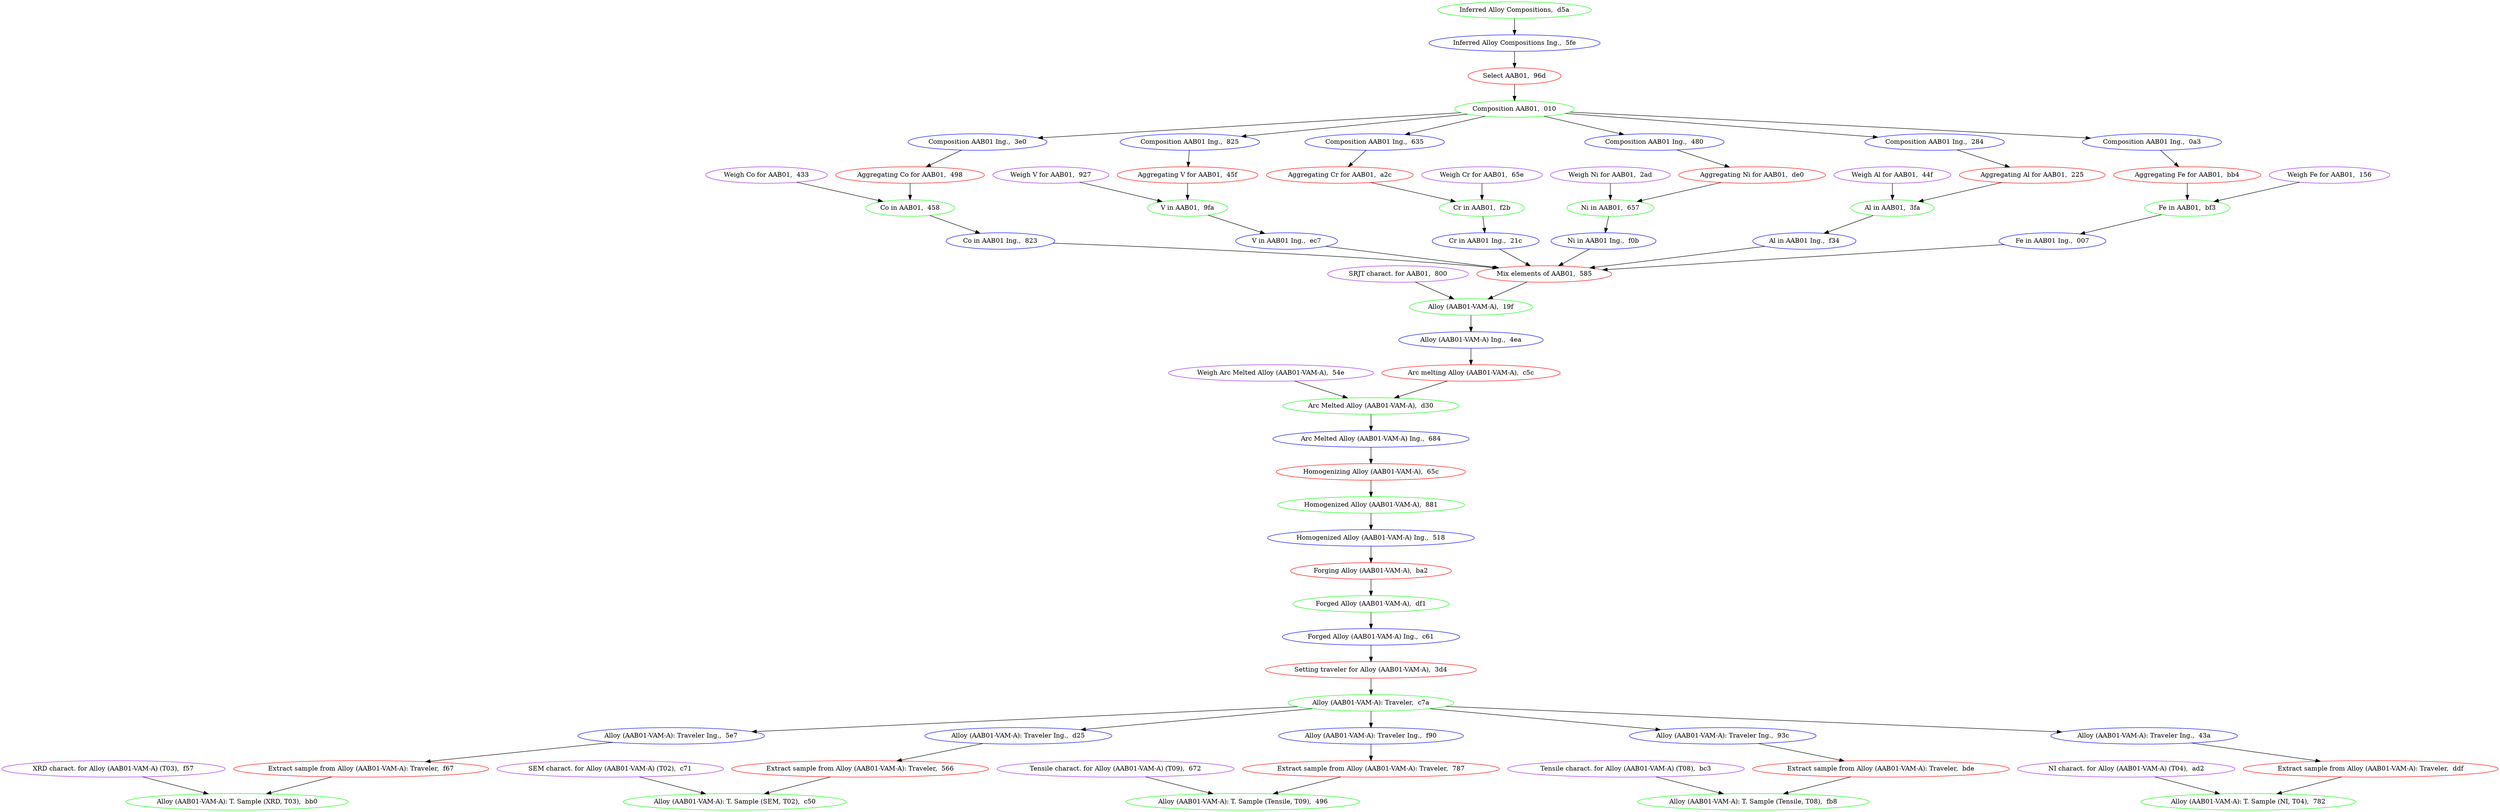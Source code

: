strict digraph "" {
	graph [bb="0,0,5443.9,1764"];
	node [label="\N",
		nodesep=0.4,
		ranksep=1
	];
	"Aggregating Fe for AAB01,  bb4"	 [color=red,
		height=0.5,
		pos="4763.7,1386",
		tags="{0: 'composition_id::AAB01', 1: 'batch::A', 2: 'fabrication_method::VAM'}",
		width=4.4593];
	"Fe in AAB01,  bf3"	 [color=green,
		height=0.5,
		pos="4763.7,1314",
		tags="{0: 'composition_id::AAB01', 1: 'batch::A', 2: 'fabrication_method::VAM'}",
		width=2.5817];
	"Aggregating Fe for AAB01,  bb4" -> "Fe in AAB01,  bf3"	 [pos="e,4763.7,1332.4 4763.7,1367.8 4763.7,1360.1 4763.7,1351 4763.7,1342.4"];
	"Fe in AAB01 Ing.,  007"	 [color=blue,
		height=0.5,
		pos="4469.7,1242",
		width=3.2317];
	"Fe in AAB01,  bf3" -> "Fe in AAB01 Ing.,  007"	 [pos="e,4531.9,1257.2 4706,1299.9 4659,1288.3 4592.3,1272 4541.8,1259.6"];
	"Mix elements of AAB01,  585"	 [color=red,
		height=0.5,
		pos="3362.7,1170",
		tags="{0: 'composition_id::AAB01', 1: 'batch::A', 2: 'fabrication_method::VAM'}",
		width=4.0802];
	"Fe in AAB01 Ing.,  007" -> "Mix elements of AAB01,  585"	 [pos="e,3492.8,1178.5 4362.3,1235 4161,1221.9 3727,1193.7 3502.9,1179.1"];
	"Al in AAB01 Ing.,  f34"	 [color=blue,
		height=0.5,
		pos="3928.7,1242",
		width=3.1233];
	"Al in AAB01 Ing.,  f34" -> "Mix elements of AAB01,  585"	 [pos="e,3465,1183 3840.6,1230.8 3742.2,1218.3 3582.6,1198 3475.2,1184.3"];
	"Alloy (AAB01-VAM-A),  19f"	 [color=green,
		height=0.5,
		pos="3203.7,1098",
		tags="{0: 'composition_id::AAB01', 1: 'batch::A', 2: 'fabrication_method::VAM'}",
		width=3.7372];
	"Mix elements of AAB01,  585" -> "Alloy (AAB01-VAM-A),  19f"	 [pos="e,3241.9,1115.3 3324.2,1152.6 3302.3,1142.6 3274.5,1130.1 3251.2,1119.5"];
	"Alloy (AAB01-VAM-A) Ing.,  4ea"	 [color=blue,
		height=0.5,
		pos="3203.7,1026",
		width=4.3691];
	"Alloy (AAB01-VAM-A),  19f" -> "Alloy (AAB01-VAM-A) Ing.,  4ea"	 [pos="e,3203.7,1044.4 3203.7,1079.8 3203.7,1072.1 3203.7,1063 3203.7,1054.4"];
	"Arc melting Alloy (AAB01-VAM-A),  c5c"	 ["Argon Pressure"="Argon Pressure, 850-900",
		Diffusion="Diffusion, Before Each Melt",
		"Ingot Location"="Ingot Location, 3.0 dimensionless",
		"Initial Purging Times"="Initial Purging Times, 3.0 hour",
		"Vacuum Before Melt"="Vacuum Before Melt, 5e-05 dimensionless",
		color=red,
		height=0.5,
		pos="3203.7,954",
		tags="{0: 'composition_id::AAB01', 1: 'batch::A', 2: 'fabrication_method::VAM', 3: 'start_date::2022-11-03', 4: 'finish_date::2022-11-05', \
5: 'time_spent::3', 6: 'Full Ingot::7::175', 7: 'Full Ingot::6::145', 8: 'Full Ingot::5::145', 9: 'Full Ingot::4::145', 10: 'Full \
Ingot::3::145', 11: 'Full Ingot::2::145', 12: 'Full Ingot::1::110', 13: '3 Part Sections::3::110', 14: '3 Part Sections::2::90', \
15: '3 Part Sections::1::90'}",
		width=5.3981];
	"Alloy (AAB01-VAM-A) Ing.,  4ea" -> "Arc melting Alloy (AAB01-VAM-A),  c5c"	 [pos="e,3203.7,972.41 3203.7,1007.8 3203.7,1000.1 3203.7,990.97 3203.7,982.42"];
	"Al in AAB01,  3fa"	 [color=green,
		height=0.5,
		pos="4120.7,1314",
		tags="{0: 'composition_id::AAB01', 1: 'batch::A', 2: 'fabrication_method::VAM'}",
		width=2.5276];
	"Al in AAB01,  3fa" -> "Al in AAB01 Ing.,  f34"	 [pos="e,3972.9,1258.6 4078.1,1298 4049.9,1287.4 4012.7,1273.5 3982.4,1262.1"];
	"Alloy (AAB01-VAM-A): Traveler Ing.,  5e7"	 [color=blue,
		height=0.5,
		pos="1459.7,162",
		width=5.6509];
	"Extract sample from Alloy (AAB01-VAM-A): Traveler,  f67"	 [color=red,
		height=0.5,
		pos="783.73,90",
		tags="{0: 'composition_id::AAB01', 1: 'batch::A', 2: 'fabrication_method::VAM'}",
		width=7.7271];
	"Alloy (AAB01-VAM-A): Traveler Ing.,  5e7" -> "Extract sample from Alloy (AAB01-VAM-A): Traveler,  f67"	 [pos="e,928.31,105.4 1329.4,148.12 1217.7,136.23 1056.7,119.08 938.53,106.49"];
	"Alloy (AAB01-VAM-A): T. Sample (XRD, T03),  bb0"	 [color=green,
		height=0.5,
		pos="513.73,18",
		tags="{0: 'composition_id::AAB01', 1: 'batch::A', 2: 'fabrication_method::VAM'}",
		width=6.7341];
	"Extract sample from Alloy (AAB01-VAM-A): Traveler,  f67" -> "Alloy (AAB01-VAM-A): T. Sample (XRD, T03),  bb0"	 [pos="e,578.79,35.35 718.02,72.479 678.94,62.058 629.24,48.802 588.64,37.976"];
	"Alloy (AAB01-VAM-A): Traveler,  c7a"	 [color=green,
		height=0.5,
		pos="2985.7,234",
		tags="{0: 'composition_id::AAB01', 1: 'batch::A', 2: 'fabrication_method::VAM'}",
		width=5.019];
	"Alloy (AAB01-VAM-A): Traveler,  c7a" -> "Alloy (AAB01-VAM-A): Traveler Ing.,  5e7"	 [pos="e,1639.5,170.48 2822.4,226.29 2537.7,212.86 1952,185.23 1649.7,170.96"];
	"Alloy (AAB01-VAM-A): Traveler Ing.,  d25"	 [color=blue,
		height=0.5,
		pos="2216.7,162",
		width=5.6689];
	"Alloy (AAB01-VAM-A): Traveler,  c7a" -> "Alloy (AAB01-VAM-A): Traveler Ing.,  d25"	 [pos="e,2356.8,175.11 2854,221.66 2718.7,209 2508.5,189.32 2366.9,176.06"];
	"Alloy (AAB01-VAM-A): Traveler Ing.,  f90"	 [color=blue,
		height=0.5,
		pos="2985.7,162",
		width=5.5967];
	"Alloy (AAB01-VAM-A): Traveler,  c7a" -> "Alloy (AAB01-VAM-A): Traveler Ing.,  f90"	 [pos="e,2985.7,180.41 2985.7,215.83 2985.7,208.13 2985.7,198.97 2985.7,190.42"];
	"Alloy (AAB01-VAM-A): Traveler Ing.,  93c"	 [color=blue,
		height=0.5,
		pos="3752.7,162",
		width=5.6509];
	"Alloy (AAB01-VAM-A): Traveler,  c7a" -> "Alloy (AAB01-VAM-A): Traveler Ing.,  93c"	 [pos="e,3612.9,175.13 3117.6,221.62 3252.5,208.96 3461.7,189.32 3602.8,176.07"];
	"Alloy (AAB01-VAM-A): Traveler Ing.,  43a"	 [color=blue,
		height=0.5,
		pos="4671.7,162",
		width=5.6509];
	"Alloy (AAB01-VAM-A): Traveler,  c7a" -> "Alloy (AAB01-VAM-A): Traveler Ing.,  43a"	 [pos="e,4488.3,169.83 3152,226.9 3465.9,213.49 4144.1,184.53 4478,170.27"];
	"Extract sample from Alloy (AAB01-VAM-A): Traveler,  566"	 [color=red,
		height=0.5,
		pos="1871.7,90",
		tags="{0: 'composition_id::AAB01', 1: 'batch::A', 2: 'fabrication_method::VAM'}",
		width=7.7813];
	"Alloy (AAB01-VAM-A): Traveler Ing.,  d25" -> "Extract sample from Alloy (AAB01-VAM-A): Traveler,  566"	 [pos="e,1954.2,107.21 2137.1,145.39 2085.5,134.62 2018.1,120.55 1964.1,109.28"];
	"Extract sample from Alloy (AAB01-VAM-A): Traveler,  787"	 [color=red,
		height=0.5,
		pos="2985.7,90",
		tags="{0: 'composition_id::AAB01', 1: 'batch::A', 2: 'fabrication_method::VAM'}",
		width=7.7813];
	"Alloy (AAB01-VAM-A): Traveler Ing.,  f90" -> "Extract sample from Alloy (AAB01-VAM-A): Traveler,  787"	 [pos="e,2985.7,108.41 2985.7,143.83 2985.7,136.13 2985.7,126.97 2985.7,118.42"];
	"Extract sample from Alloy (AAB01-VAM-A): Traveler,  bde"	 [color=red,
		height=0.5,
		pos="4097.7,90",
		tags="{0: 'composition_id::AAB01', 1: 'batch::A', 2: 'fabrication_method::VAM'}",
		width=7.7813];
	"Alloy (AAB01-VAM-A): Traveler Ing.,  93c" -> "Extract sample from Alloy (AAB01-VAM-A): Traveler,  bde"	 [pos="e,4015.2,107.21 3832.3,145.39 3883.9,134.62 3951.4,120.55 4005.3,109.28"];
	"Extract sample from Alloy (AAB01-VAM-A): Traveler,  ddf"	 [color=red,
		height=0.5,
		pos="5165.7,90",
		tags="{0: 'composition_id::AAB01', 1: 'batch::A', 2: 'fabrication_method::VAM'}",
		width=7.7271];
	"Alloy (AAB01-VAM-A): Traveler Ing.,  43a" -> "Extract sample from Alloy (AAB01-VAM-A): Traveler,  ddf"	 [pos="e,5052.5,106.5 4777.4,146.6 4855,135.29 4960.7,119.89 5042.2,108.01"];
	"Alloy (AAB01-VAM-A): T. Sample (SEM, T02),  c50"	 [color=green,
		height=0.5,
		pos="1598.7,18",
		tags="{0: 'composition_id::AAB01', 1: 'batch::A', 2: 'fabrication_method::VAM'}",
		width=6.7702];
	"Extract sample from Alloy (AAB01-VAM-A): Traveler,  566" -> "Alloy (AAB01-VAM-A): T. Sample (SEM, T02),  c50"	 [pos="e,1664.5,35.35 1805.3,72.479 1765.7,62.036 1715.3,48.746 1674.2,37.907"];
	"Alloy (AAB01-VAM-A): T. Sample (Tensile, T09),  496"	 [color=green,
		height=0.5,
		pos="2706.7,18",
		tags="{0: 'composition_id::AAB01', 1: 'batch::A', 2: 'fabrication_method::VAM'}",
		width=7.0771];
	"Extract sample from Alloy (AAB01-VAM-A): Traveler,  787" -> "Alloy (AAB01-VAM-A): T. Sample (Tensile, T09),  496"	 [pos="e,2774.4,35.475 2917.8,72.479 2877.5,62.074 2826.2,48.844 2784.3,38.027"];
	"Alloy (AAB01-VAM-A): T. Sample (Tensile, T08),  fb8"	 [color=green,
		height=0.5,
		pos="3819.7,18",
		tags="{0: 'composition_id::AAB01', 1: 'batch::A', 2: 'fabrication_method::VAM'}",
		width=7.023];
	"Extract sample from Alloy (AAB01-VAM-A): Traveler,  bde" -> "Alloy (AAB01-VAM-A): T. Sample (Tensile, T08),  fb8"	 [pos="e,3887.2,35.475 4030.1,72.479 3989.9,62.074 3938.8,48.844 3897.1,38.027"];
	"Alloy (AAB01-VAM-A): T. Sample (NI, T04),  782"	 [color=green,
		height=0.5,
		pos="4898.7,18",
		tags="{0: 'composition_id::AAB01', 1: 'batch::A', 2: 'fabrication_method::VAM'}",
		width=6.4994];
	"Extract sample from Alloy (AAB01-VAM-A): Traveler,  ddf" -> "Alloy (AAB01-VAM-A): T. Sample (NI, T04),  782"	 [pos="e,4963.1,35.35 5100.8,72.479 5062.1,62.058 5013,48.802 4972.8,37.976"];
	"Composition AAB01 Ing.,  284"	 [color=blue,
		height=0.5,
		pos="4213.7,1458",
		width=4.2246];
	"Aggregating Al for AAB01,  225"	 [color=red,
		height=0.5,
		pos="4425.7,1386",
		tags="{0: 'composition_id::AAB01', 1: 'batch::A', 2: 'fabrication_method::VAM'}",
		width=4.4232];
	"Composition AAB01 Ing.,  284" -> "Aggregating Al for AAB01,  225"	 [pos="e,4375.1,1403.2 4264,1440.9 4294.4,1430.6 4333.3,1417.4 4365.4,1406.5"];
	"Aggregating Al for AAB01,  225" -> "Al in AAB01,  3fa"	 [pos="e,4179.5,1327.9 4356.9,1369.8 4306.8,1357.9 4239.3,1342 4189.3,1330.2"];
	"Composition AAB01,  010"	 [color=green,
		file_links="{0: '/srv/hemi01-j01/openmsimodel/examples/birdshot/data/AAB/VAM/A/AAB01/T01', 1: '/srv/hemi01-j01/openmsimodel/examples/birdshot/\
data/AAB/VAM/A/AAB01/T01/T05'}",
		height=0.5,
		pos="3298.7,1530",
		tags="{0: 'composition_id::AAB01', 1: 'batch::A', 2: 'fabrication_method::VAM', 3: 'Co::50', 4: 'Cr::10', 5: 'Fe::15', 6: 'Ni::15', 7: '\
V::10', 8: 'Al::0'}",
		width=3.6288];
	"Composition AAB01,  010" -> "Composition AAB01 Ing.,  284"	 [pos="e,4086.7,1468 3412.3,1521.1 3580.6,1507.8 3895.7,1483 4076.6,1468.8"];
	"Composition AAB01 Ing.,  3e0"	 [color=blue,
		height=0.5,
		pos="2127.7,1458",
		width=4.2066];
	"Composition AAB01,  010" -> "Composition AAB01 Ing.,  3e0"	 [pos="e,2262.7,1466.3 3179.2,1522.6 2962.8,1509.3 2506.9,1481.3 2273,1466.9"];
	"Composition AAB01 Ing.,  0a3"	 [color=blue,
		height=0.5,
		pos="4687.7,1458",
		width=4.2066];
	"Composition AAB01,  010" -> "Composition AAB01 Ing.,  0a3"	 [pos="e,4551.8,1466 3422.2,1524.1 3622.3,1514.5 4029.7,1494.6 4374.7,1476 4429.2,1473.1 4489.1,1469.7 4541.7,1466.6"];
	"Composition AAB01 Ing.,  825"	 [color=blue,
		height=0.5,
		pos="2590.7,1458",
		width=4.2246];
	"Composition AAB01,  010" -> "Composition AAB01 Ing.,  825"	 [pos="e,2706.2,1469.7 3193.5,1519.3 3066.2,1506.4 2852.1,1484.6 2716.3,1470.8"];
	"Composition AAB01 Ing.,  635"	 [color=blue,
		height=0.5,
		pos="2993.7,1458",
		width=4.2246];
	"Composition AAB01,  010" -> "Composition AAB01 Ing.,  635"	 [pos="e,3061.9,1474.1 3232.5,1514.4 3185.2,1503.2 3121.4,1488.1 3071.6,1476.4"];
	"Composition AAB01 Ing.,  480"	 [color=blue,
		height=0.5,
		pos="3603.7,1458",
		width=4.2246];
	"Composition AAB01,  010" -> "Composition AAB01 Ing.,  480"	 [pos="e,3535.6,1474.1 3364.9,1514.4 3412.2,1503.2 3476,1488.1 3525.8,1476.4"];
	"Aggregating Co for AAB01,  498"	 [color=red,
		height=0.5,
		pos="1981.7,1386",
		tags="{0: 'composition_id::AAB01', 1: 'batch::A', 2: 'fabrication_method::VAM'}",
		width=4.4954];
	"Composition AAB01 Ing.,  3e0" -> "Aggregating Co for AAB01,  498"	 [pos="e,2017.6,1403.7 2092,1440.4 2072.3,1430.7 2047.6,1418.5 2026.6,1408.1"];
	"Composition AAB01 Ing.,  0a3" -> "Aggregating Fe for AAB01,  bb4"	 [pos="e,4744.8,1403.9 4706.9,1439.8 4716.2,1431.1 4727.4,1420.4 4737.4,1410.9"];
	"Aggregating V for AAB01,  45f"	 [color=red,
		height=0.5,
		pos="2586.7,1386",
		tags="{0: 'composition_id::AAB01', 1: 'batch::A', 2: 'fabrication_method::VAM'}",
		width=4.2607];
	"Composition AAB01 Ing.,  825" -> "Aggregating V for AAB01,  45f"	 [pos="e,2587.8,1404.4 2589.7,1439.8 2589.3,1432.1 2588.8,1423 2588.3,1414.4"];
	"Aggregating Cr for AAB01,  a2c"	 [color=red,
		height=0.5,
		pos="2917.7,1386",
		tags="{0: 'composition_id::AAB01', 1: 'batch::A', 2: 'fabrication_method::VAM'}",
		width=4.4413];
	"Composition AAB01 Ing.,  635" -> "Aggregating Cr for AAB01,  a2c"	 [pos="e,2936.6,1403.9 2974.6,1439.8 2965.3,1431.1 2954.1,1420.4 2944,1410.9"];
	"Aggregating Ni for AAB01,  de0"	 [color=red,
		height=0.5,
		pos="3815.7,1386",
		tags="{0: 'composition_id::AAB01', 1: 'batch::A', 2: 'fabrication_method::VAM'}",
		width=4.4413];
	"Composition AAB01 Ing.,  480" -> "Aggregating Ni for AAB01,  de0"	 [pos="e,3765.1,1403.2 3654,1440.9 3684.4,1430.6 3723.3,1417.4 3755.4,1406.5"];
	"Co in AAB01,  458"	 [color=green,
		height=0.5,
		pos="1981.7,1314",
		tags="{0: 'composition_id::AAB01', 1: 'batch::A', 2: 'fabrication_method::VAM'}",
		width=2.69];
	"Aggregating Co for AAB01,  498" -> "Co in AAB01,  458"	 [pos="e,1981.7,1332.4 1981.7,1367.8 1981.7,1360.1 1981.7,1351 1981.7,1342.4"];
	"V in AAB01,  9fa"	 [color=green,
		height=0.5,
		pos="2586.7,1314",
		tags="{0: 'composition_id::AAB01', 1: 'batch::A', 2: 'fabrication_method::VAM'}",
		width=2.4373];
	"Aggregating V for AAB01,  45f" -> "V in AAB01,  9fa"	 [pos="e,2586.7,1332.4 2586.7,1367.8 2586.7,1360.1 2586.7,1351 2586.7,1342.4"];
	"Cr in AAB01,  f2b"	 [color=green,
		height=0.5,
		pos="3226.7,1314",
		tags="{0: 'composition_id::AAB01', 1: 'batch::A', 2: 'fabrication_method::VAM'}",
		width=2.5817];
	"Aggregating Cr for AAB01,  a2c" -> "Cr in AAB01,  f2b"	 [pos="e,3167.1,1327.9 2987.5,1369.8 3038.2,1357.9 3106.6,1342 3157.3,1330.2"];
	"Ni in AAB01,  657"	 [color=green,
		height=0.5,
		pos="3506.7,1314",
		tags="{0: 'composition_id::AAB01', 1: 'batch::A', 2: 'fabrication_method::VAM'}",
		width=2.6359];
	"Aggregating Ni for AAB01,  de0" -> "Ni in AAB01,  657"	 [pos="e,3566.8,1328 3746,1369.8 3695.4,1358 3627.3,1342.1 3576.7,1330.3"];
	"NI charact. for Alloy (AAB01-VAM-A) (T04),  ad2"	 [color=purple,
		height=0.5,
		pos="4632.7,90",
		tags="{0: 'composition_id::AAB01', 1: 'batch::A', 2: 'fabrication_method::VAM'}",
		width=6.5897];
	"NI charact. for Alloy (AAB01-VAM-A) (T04),  ad2" -> "Alloy (AAB01-VAM-A): T. Sample (NI, T04),  782"	 [pos="e,4834.3,35.437 4696.8,72.663 4735.3,62.245 4784.4,48.946 4824.6,38.073"];
	"Co in AAB01 Ing.,  823"	 [color=blue,
		height=0.5,
		pos="2178.7,1242",
		width=3.2858];
	"Co in AAB01,  458" -> "Co in AAB01 Ing.,  823"	 [pos="e,2133,1258.7 2025.9,1297.8 2054.7,1287.3 2092.4,1273.5 2123.2,1262.3"];
	"Co in AAB01 Ing.,  823" -> "Mix elements of AAB01,  585"	 [pos="e,3259.6,1182.8 2294.5,1238.3 2485,1231.6 2876.4,1215.7 3206.7,1188 3220.6,1186.8 3235.2,1185.4 3249.6,1183.9"];
	"Select AAB01,  96d"	 [color=red,
		file_links="{0: '/srv/hemi01-j01/openmsimodel/examples/birdshot/data/AAB/VAM/A/AAB01/T01', 1: '/srv/hemi01-j01/openmsimodel/examples/birdshot/\
data/AAB/VAM/A/AAB01/T01/T05'}",
		height=0.5,
		pos="3298.7,1602",
		tags="{0: 'composition_id::AAB01', 1: 'batch::A', 2: 'fabrication_method::VAM', 3: 'Co::50', 4: 'Cr::10', 5: 'Fe::15', 6: 'Ni::15', 7: '\
V::10', 8: 'Al::0'}",
		width=2.8164];
	"Select AAB01,  96d" -> "Composition AAB01,  010"	 [pos="e,3298.7,1548.4 3298.7,1583.8 3298.7,1576.1 3298.7,1567 3298.7,1558.4"];
	"V in AAB01 Ing.,  ec7"	 [color=blue,
		height=0.5,
		pos="2801.7,1242",
		width=3.0872];
	"V in AAB01,  9fa" -> "V in AAB01 Ing.,  ec7"	 [pos="e,2753.3,1258.2 2632.6,1298.6 2665.1,1287.8 2708.8,1273.1 2743.7,1261.4"];
	"V in AAB01 Ing.,  ec7" -> "Mix elements of AAB01,  585"	 [pos="e,3260.9,1183.1 2889.1,1230.8 2986.5,1218.3 3144.3,1198 3250.7,1184.4"];
	"Ni in AAB01 Ing.,  f0b"	 [color=blue,
		height=0.5,
		pos="3491.7,1242",
		width=3.1775];
	"Ni in AAB01 Ing.,  f0b" -> "Mix elements of AAB01,  585"	 [pos="e,3394.6,1187.8 3460.5,1224.6 3443.3,1215 3421.8,1203 3403.4,1192.7"];
	"Ni in AAB01,  657" -> "Ni in AAB01 Ing.,  f0b"	 [pos="e,3495.6,1260.4 3502.9,1295.8 3501.3,1288.1 3499.4,1279 3497.6,1270.4"];
	"Cr in AAB01 Ing.,  21c"	 [color=blue,
		height=0.5,
		pos="3234.7,1242",
		width=3.2317];
	"Cr in AAB01 Ing.,  21c" -> "Mix elements of AAB01,  585"	 [pos="e,3331.1,1187.8 3265.7,1224.6 3282.8,1215 3304.1,1203 3322.4,1192.7"];
	"Cr in AAB01,  f2b" -> "Cr in AAB01 Ing.,  21c"	 [pos="e,3232.7,1260.4 3228.7,1295.8 3229.6,1288.1 3230.6,1279 3231.6,1270.4"];
	"Homogenizing Alloy (AAB01-VAM-A),  65c"	 [Atmosphere="Atmosphere, Ar",
		"Cooling Rate"="Cooling Rate, FC",
		Duration="Duration, 24.0 hour",
		Pressure="Pressure, 5.0 pascal",
		"Purging Sequence 1 Pressure"="Purging Sequence 1 Pressure, 4.4e-05 pascal",
		"Purging Sequence 2 Pressure"="Purging Sequence 2 Pressure, 3.7e-05 pascal",
		"Purging Sequence 3 Pressure"="Purging Sequence 3 Pressure, 1.8e-05 pascal",
		"Purging Sequence 4 Pressure"="Purging Sequence 4 Pressure, 1.8e-05 pascal",
		Temperature="Temperature, 1150.0 kelvin",
		color=red,
		height=0.5,
		pos="2985.7,738",
		tags="{0: 'composition_id::AAB01', 1: 'batch::A', 2: 'fabrication_method::VAM', 3: 'start_date::2022-11-05', 4: 'finish_date::2022-11-09', \
5: 'time_spent::6'}",
		width=5.7412];
	"Homogenized Alloy (AAB01-VAM-A),  881"	 [color=green,
		height=0.5,
		pos="2985.7,666",
		tags="{0: 'composition_id::AAB01', 1: 'batch::A', 2: 'fabrication_method::VAM'}",
		width=5.6689];
	"Homogenizing Alloy (AAB01-VAM-A),  65c" -> "Homogenized Alloy (AAB01-VAM-A),  881"	 [pos="e,2985.7,684.41 2985.7,719.83 2985.7,712.13 2985.7,702.97 2985.7,694.42"];
	"Homogenized Alloy (AAB01-VAM-A) Ing.,  518"	 [color=blue,
		height=0.5,
		pos="2985.7,594",
		width=6.2647];
	"Homogenized Alloy (AAB01-VAM-A),  881" -> "Homogenized Alloy (AAB01-VAM-A) Ing.,  518"	 [pos="e,2985.7,612.41 2985.7,647.83 2985.7,640.13 2985.7,630.97 2985.7,622.42"];
	"Forging Alloy (AAB01-VAM-A),  ba2"	 ["Maximum Load Step"="Maximum Load Step, 76.89 pascal",
		"Press Temperature"="Press Temperature, 390.0 kelvin",
		"Soak Time"="Soak Time, 30.0 minute",
		Temperature="Temperature, 1150.0 kelvin",
		color=red,
		height=0.5,
		pos="2985.7,522",
		tags="{0: 'composition_id::AAB01', 1: 'batch::A', 2: 'fabrication_method::VAM', 3: 'start_date::2022-11-08', 4: 'finish_date::2022-11-19', \
5: 'time_spent::7'}",
		width=4.8746];
	"Homogenized Alloy (AAB01-VAM-A) Ing.,  518" -> "Forging Alloy (AAB01-VAM-A),  ba2"	 [pos="e,2985.7,540.41 2985.7,575.83 2985.7,568.13 2985.7,558.97 2985.7,550.42"];
	"Arc Melted Alloy (AAB01-VAM-A),  d30"	 [color=green,
		height=0.5,
		pos="2985.7,882",
		tags="{0: 'composition_id::AAB01', 1: 'batch::A', 2: 'fabrication_method::VAM'}",
		width=5.344];
	"Arc melting Alloy (AAB01-VAM-A),  c5c" -> "Arc Melted Alloy (AAB01-VAM-A),  d30"	 [pos="e,3038.5,899.44 3151.2,936.66 3120.3,926.44 3081,913.45 3048.4,902.7"];
	"Arc Melted Alloy (AAB01-VAM-A) Ing.,  684"	 [color=blue,
		height=0.5,
		pos="2985.7,810",
		width=5.9398];
	"Arc Melted Alloy (AAB01-VAM-A),  d30" -> "Arc Melted Alloy (AAB01-VAM-A) Ing.,  684"	 [pos="e,2985.7,828.41 2985.7,863.83 2985.7,856.13 2985.7,846.97 2985.7,838.42"];
	"Arc Melted Alloy (AAB01-VAM-A) Ing.,  684" -> "Homogenizing Alloy (AAB01-VAM-A),  65c"	 [pos="e,2985.7,756.41 2985.7,791.83 2985.7,784.13 2985.7,774.97 2985.7,766.42"];
	"SRJT charact. for AAB01,  800"	 ["Avg. Corrected Hardness (Gpa)"="Avg. Corrected Hardness (Gpa), 2.67949162111111 gigapascal",
		"Avg. Corrected Modulus (Gpa)"="Avg. Corrected Modulus (Gpa), 194.270378133333 gigapascal",
		"Avg. Pile-up Ratio"="Avg. Pile-up Ratio, 91.1395333333333 dimensionless",
		"Avg. Raw Hardness (Gpa)"="Avg. Raw Hardness (Gpa), 2.94 gigapascal",
		"Avg. Raw Modulus (Gpa)"="Avg. Raw Modulus (Gpa), 213.155555555556 gigapascal",
		"Strain Rate Sensitivity Exponent"="Strain Rate Sensitivity Exponent, 0.0083582225418888 dimensionless",
		"Strain Rate Sensitivity Exponent Std. Dev."="Strain Rate Sensitivity Exponent Std. Dev., 0.0014108980951666 dimensionless",
		color=purple,
		height=0.5,
		pos="3044.7,1170",
		tags="{0: 'composition_id::AAB01', 1: 'batch::A', 2: 'fabrication_method::VAM'}",
		width=4.2607];
	"SRJT charact. for AAB01,  800" -> "Alloy (AAB01-VAM-A),  19f"	 [pos="e,3165.6,1115.3 3083.2,1152.6 3105.2,1142.6 3132.9,1130.1 3156.2,1119.5"];
	"Weigh Co for AAB01,  433"	 ["Mass Loss"="Mass Loss, 0.0 gram",
		"Weighed Mass"="Weighed Mass, 15.5252 gram",
		color=purple,
		height=0.5,
		pos="1669.7,1386",
		tags="{0: 'composition_id::AAB01', 1: 'batch::A', 2: 'fabrication_method::VAM'}",
		width=3.683];
	"Weigh Co for AAB01,  433" -> "Co in AAB01,  458"	 [pos="e,1920.9,1328 1737,1370.5 1788.4,1358.6 1858.9,1342.3 1911,1330.3"];
	"Tensile charact. for Alloy (AAB01-VAM-A) (T08),  bc3"	 ["Elastic Modulus, GPa"="Elastic Modulus, GPa, 228.28198949128526 gigapascal",
		"Elongation, %"="Elongation, %, 37.76296231554319 dimensionless",
		"Strain Hardening, MPa"="Strain Hardening, MPa, -1666.4729082726535 megapascal",
		"UTS, MPa"="UTS, MPa, 1063.7926747442789 megapascal",
		"Yield Strength, MPa"="Yield Strength, MPa, 502.3237512553356 megapascal",
		color=purple,
		dUTS_dY="dUTS_dY, 2.1177431329611642 dimensionless",
		height=0.5,
		pos="3541.7,90",
		tags="{0: 'composition_id::AAB01', 1: 'batch::A', 2: 'fabrication_method::VAM'}",
		width=7.1674];
	"Tensile charact. for Alloy (AAB01-VAM-A) (T08),  bc3" -> "Alloy (AAB01-VAM-A): T. Sample (Tensile, T08),  fb8"	 [pos="e,3752.6,35.393 3609,72.571 3649.3,62.129 3700.7,48.818 3742.7,37.956"];
	"Inferred Alloy Compositions,  d5a"	 [color=green,
		file_links="{0: '/srv/hemi01-j01/openmsimodel/examples/birdshot/Sample Data/Iteration2_AAB/HTMDEC AAB Summary Synthesis Results.xlsx'}",
		height=0.5,
		pos="3298.7,1746",
		tags="{0: 'AAB01::Co::50', 1: 'AAB01::Cr::10', 2: 'AAB01::Fe::15', 3: 'AAB01::Ni::15', 4: 'AAB01::V::10', 5: 'AAB01::Al::0', 6: 'AAB02::\
Co::5', 7: 'AAB02::Cr::0', 8: 'AAB02::Fe::75', 9: 'AAB02::Ni::20', 10: 'AAB02::V::0', 11: 'AAB02::Al::0', 12: 'AAB03::Co::25', 13: '\
AAB03::Cr::10', 14: 'AAB03::Fe::35', 15: 'AAB03::Ni::25', 16: 'AAB03::V::5', 17: 'AAB03::Al::0', 18: 'AAB04::Co::25', 19: 'AAB04::\
Cr::10', 20: 'AAB04::Fe::25', 21: 'AAB04::Ni::35', 22: 'AAB04::V::5', 23: 'AAB04::Al::0', 24: 'AAB05::Co::25', 25: 'AAB05::Cr::5', \
26: 'AAB05::Fe::10', 27: 'AAB05::Ni::50', 28: 'AAB05::V::10', 29: 'AAB05::Al::0', 30: 'AAB06::Co::30', 31: 'AAB06::Cr::20', 32: '\
AAB06::Fe::5', 33: 'AAB06::Ni::40', 34: 'AAB06::V::5', 35: 'AAB06::Al::0', 36: 'AAB07::Co::40', 37: 'AAB07::Cr::15', 38: 'AAB07::\
Fe::5', 39: 'AAB07::Ni::30', 40: 'AAB07::V::10', 41: 'AAB07::Al::0', 42: 'AAB08::Co::5', 43: 'AAB08::Cr::10', 44: 'AAB08::Fe::30', \
45: 'AAB08::Ni::50', 46: 'AAB08::V::5', 47: 'AAB08::Al::0', 48: 'AAB09::Co::30', 49: 'AAB09::Cr::0', 50: 'AAB09::Fe::30', 51: 'AAB09::\
Ni::35', 52: 'AAB09::V::5', 53: 'AAB09::Al::0', 54: 'AAB10::Co::20', 55: 'AAB10::Cr::5', 56: 'AAB10::Fe::25', 57: 'AAB10::Ni::45', \
58: 'AAB10::V::0', 59: 'AAB10::Al::5', 60: 'AAB11::Co::5', 61: 'AAB11::Cr::20', 62: 'AAB11::Fe::10', 63: 'AAB11::Ni::55.00000000000001', \
64: 'AAB11::V::10', 65: 'AAB11::Al::0', 66: 'AAB12::Co::15', 67: 'AAB12::Cr::5', 68: 'AAB12::Fe::20', 69: 'AAB12::Ni::40', 70: '\
AAB12::V::20', 71: 'AAB12::Al::0', 72: 'AAB13::Co::5', 73: 'AAB13::Cr::10', 74: 'AAB13::Fe::35', 75: 'AAB13::Ni::45', 76: 'AAB13::\
V::0', 77: 'AAB13::Al::5', 78: 'AAB14::Co::10', 79: 'AAB14::Cr::0', 80: 'AAB14::Fe::30', 81: 'AAB14::Ni::50', 82: 'AAB14::V::5', \
83: 'AAB14::Al::5', 84: 'AAB15::Co::5', 85: 'AAB15::Cr::10', 86: 'AAB15::Fe::20', 87: 'AAB15::Ni::55.00000000000001', 88: 'AAB15::\
V::5', 89: 'AAB15::Al::5', 90: 'AAB16::Co::5', 91: 'AAB16::Cr::0', 92: 'AAB16::Fe::15', 93: 'AAB16::Ni::65', 94: 'AAB16::V::0', \
95: 'AAB16::Al::15'}",
		width=4.6579];
	"Inferred Alloy Compositions Ing.,  5fe"	 [color=blue,
		height=0.5,
		pos="3298.7,1674",
		width=5.1815];
	"Inferred Alloy Compositions,  d5a" -> "Inferred Alloy Compositions Ing.,  5fe"	 [pos="e,3298.7,1692.4 3298.7,1727.8 3298.7,1720.1 3298.7,1711 3298.7,1702.4"];
	"Inferred Alloy Compositions Ing.,  5fe" -> "Select AAB01,  96d"	 [pos="e,3298.7,1620.4 3298.7,1655.8 3298.7,1648.1 3298.7,1639 3298.7,1630.4"];
	"Forged Alloy (AAB01-VAM-A) Ing.,  c61"	 [color=blue,
		height=0.5,
		pos="2985.7,378",
		width=5.3801];
	"Setting traveler for Alloy (AAB01-VAM-A),  3d4"	 [color=red,
		height=0.5,
		pos="2985.7,306",
		tags="{0: 'composition_id::AAB01', 1: 'batch::A', 2: 'fabrication_method::VAM'}",
		width=6.3911];
	"Forged Alloy (AAB01-VAM-A) Ing.,  c61" -> "Setting traveler for Alloy (AAB01-VAM-A),  3d4"	 [pos="e,2985.7,324.41 2985.7,359.83 2985.7,352.13 2985.7,342.97 2985.7,334.42"];
	"Setting traveler for Alloy (AAB01-VAM-A),  3d4" -> "Alloy (AAB01-VAM-A): Traveler,  c7a"	 [pos="e,2985.7,252.41 2985.7,287.83 2985.7,280.13 2985.7,270.97 2985.7,262.42"];
	"Forged Alloy (AAB01-VAM-A),  df1"	 [color=green,
		height=0.5,
		pos="2985.7,450",
		tags="{0: 'composition_id::AAB01', 1: 'batch::A', 2: 'fabrication_method::VAM'}",
		width=4.7301];
	"Forged Alloy (AAB01-VAM-A),  df1" -> "Forged Alloy (AAB01-VAM-A) Ing.,  c61"	 [pos="e,2985.7,396.41 2985.7,431.83 2985.7,424.13 2985.7,414.97 2985.7,406.42"];
	"Forging Alloy (AAB01-VAM-A),  ba2" -> "Forged Alloy (AAB01-VAM-A),  df1"	 [pos="e,2985.7,468.41 2985.7,503.83 2985.7,496.13 2985.7,486.97 2985.7,478.42"];
	"Weigh Ni for AAB01,  2ad"	 ["Mass Loss"="Mass Loss, 0.0 gram",
		"Weighed Mass"="Weighed Mass, 4.6323 gram",
		color=purple,
		height=0.5,
		pos="3506.7,1386",
		tags="{0: 'composition_id::AAB01', 1: 'batch::A', 2: 'fabrication_method::VAM'}",
		width=3.6288];
	"Weigh Ni for AAB01,  2ad" -> "Ni in AAB01,  657"	 [pos="e,3506.7,1332.4 3506.7,1367.8 3506.7,1360.1 3506.7,1351 3506.7,1342.4"];
	"Weigh Fe for AAB01,  156"	 ["Mass Loss"="Mass Loss, 0.0 gram",
		"Weighed Mass"="Weighed Mass, 4.418 gram",
		color=purple,
		height=0.5,
		pos="5073.7,1386",
		tags="{0: 'composition_id::AAB01', 1: 'batch::A', 2: 'fabrication_method::VAM'}",
		width=3.6469];
	"Weigh Fe for AAB01,  156" -> "Fe in AAB01,  bf3"	 [pos="e,4823.4,1327.9 5006.8,1370.5 4955.6,1358.6 4885.1,1342.2 4833.2,1330.1"];
	"Weigh V for AAB01,  927"	 ["Mass Loss"="Mass Loss, 0.0 gram",
		"Weighed Mass"="Weighed Mass, 2.6805 gram",
		color=purple,
		height=0.5,
		pos="2288.7,1386",
		tags="{0: 'composition_id::AAB01', 1: 'batch::A', 2: 'fabrication_method::VAM'}",
		width=3.5205];
	"Weigh V for AAB01,  927" -> "V in AAB01,  9fa"	 [pos="e,2529.6,1327.8 2353,1370.5 2402.3,1358.6 2470,1342.2 2519.9,1330.2"];
	"SEM charact. for Alloy (AAB01-VAM-A) (T02),  c71"	 [color=purple,
		height=0.5,
		pos="1326.7,90",
		tags="{0: 'composition_id::AAB01', 1: 'batch::A', 2: 'fabrication_method::VAM'}",
		width=6.8605];
	"SEM charact. for Alloy (AAB01-VAM-A) (T02),  c71" -> "Alloy (AAB01-VAM-A): T. Sample (SEM, T02),  c50"	 [pos="e,1533,35.393 1392.6,72.571 1432,62.129 1482.3,48.818 1523.3,37.956"];
	"Tensile charact. for Alloy (AAB01-VAM-A) (T09),  672"	 ["Elastic Modulus, GPa"="Elastic Modulus, GPa, 231.28179906377034 gigapascal",
		"Elongation, %"="Elongation, %, 31.351181385490822 dimensionless",
		"Strain Hardening, MPa"="Strain Hardening, MPa, -1948.45757317272 megapascal",
		"UTS, MPa"="UTS, MPa, 1012.9387806209199 megapascal",
		"Yield Strength, MPa"="Yield Strength, MPa, 576.1429261274045 megapascal",
		color=purple,
		dUTS_dY="dUTS_dY, 1.7581380152134771 dimensionless",
		height=0.5,
		pos="2428.7,90",
		tags="{0: 'composition_id::AAB01', 1: 'batch::A', 2: 'fabrication_method::VAM'}",
		width=7.1855];
	"Tensile charact. for Alloy (AAB01-VAM-A) (T09),  672" -> "Alloy (AAB01-VAM-A): T. Sample (Tensile, T09),  496"	 [pos="e,2639.6,35.393 2496,72.571 2536.3,62.129 2587.7,48.818 2629.7,37.956"];
	"XRD charact. for Alloy (AAB01-VAM-A) (T03),  f57"	 ["Hardness, HV"="Hardness, HV, 238.1 pascal",
		"Lattice Parameter"="Lattice Parameter, 3.5654121415971916 centimeter",
		Phase="Phase, FCC",
		"SD, HV"="SD, HV, 2.062765134473628 pascal",
		color=purple,
		height=0.5,
		pos="243.73,90",
		tags="{0: 'composition_id::AAB01', 1: 'batch::A', 2: 'fabrication_method::VAM'}",
		width=6.7702];
	"XRD charact. for Alloy (AAB01-VAM-A) (T03),  f57" -> "Alloy (AAB01-VAM-A): T. Sample (XRD, T03),  bb0"	 [pos="e,448.5,35.393 309.09,72.571 348.16,62.151 397.95,48.874 438.64,38.024"];
	"Weigh Cr for AAB01,  65e"	 ["Mass Loss"="Mass Loss, 0.0 gram",
		"Weighed Mass"="Weighed Mass, 2.7365 gram",
		color=purple,
		height=0.5,
		pos="3226.7,1386",
		tags="{0: 'composition_id::AAB01', 1: 'batch::A', 2: 'fabrication_method::VAM'}",
		width=3.6469];
	"Weigh Cr for AAB01,  65e" -> "Cr in AAB01,  f2b"	 [pos="e,3226.7,1332.4 3226.7,1367.8 3226.7,1360.1 3226.7,1351 3226.7,1342.4"];
	"Weigh Al for AAB01,  44f"	 ["Mass Loss"="Mass Loss, 0.0 gram",
		"Weighed Mass"="Weighed Mass, 0.0 gram",
		color=purple,
		height=0.5,
		pos="4120.7,1386",
		tags="{0: 'composition_id::AAB01', 1: 'batch::A', 2: 'fabrication_method::VAM'}",
		width=3.5386];
	"Weigh Al for AAB01,  44f" -> "Al in AAB01,  3fa"	 [pos="e,4120.7,1332.4 4120.7,1367.8 4120.7,1360.1 4120.7,1351 4120.7,1342.4"];
	"Weigh Arc Melted Alloy (AAB01-VAM-A),  54e"	 ["Mass Loss"="Mass Loss, 0.03 gram",
		"Weighed Mass"="Weighed Mass, 29.983 gram",
		color=purple,
		height=0.5,
		pos="2767.7,954",
		tags="{0: 'composition_id::AAB01', 1: 'batch::A', 2: 'fabrication_method::VAM'}",
		width=6.2106];
	"Weigh Arc Melted Alloy (AAB01-VAM-A),  54e" -> "Arc Melted Alloy (AAB01-VAM-A),  d30"	 [pos="e,2933.2,899.35 2820.8,936.48 2851.7,926.26 2890.9,913.31 2923.4,902.6"];
}
